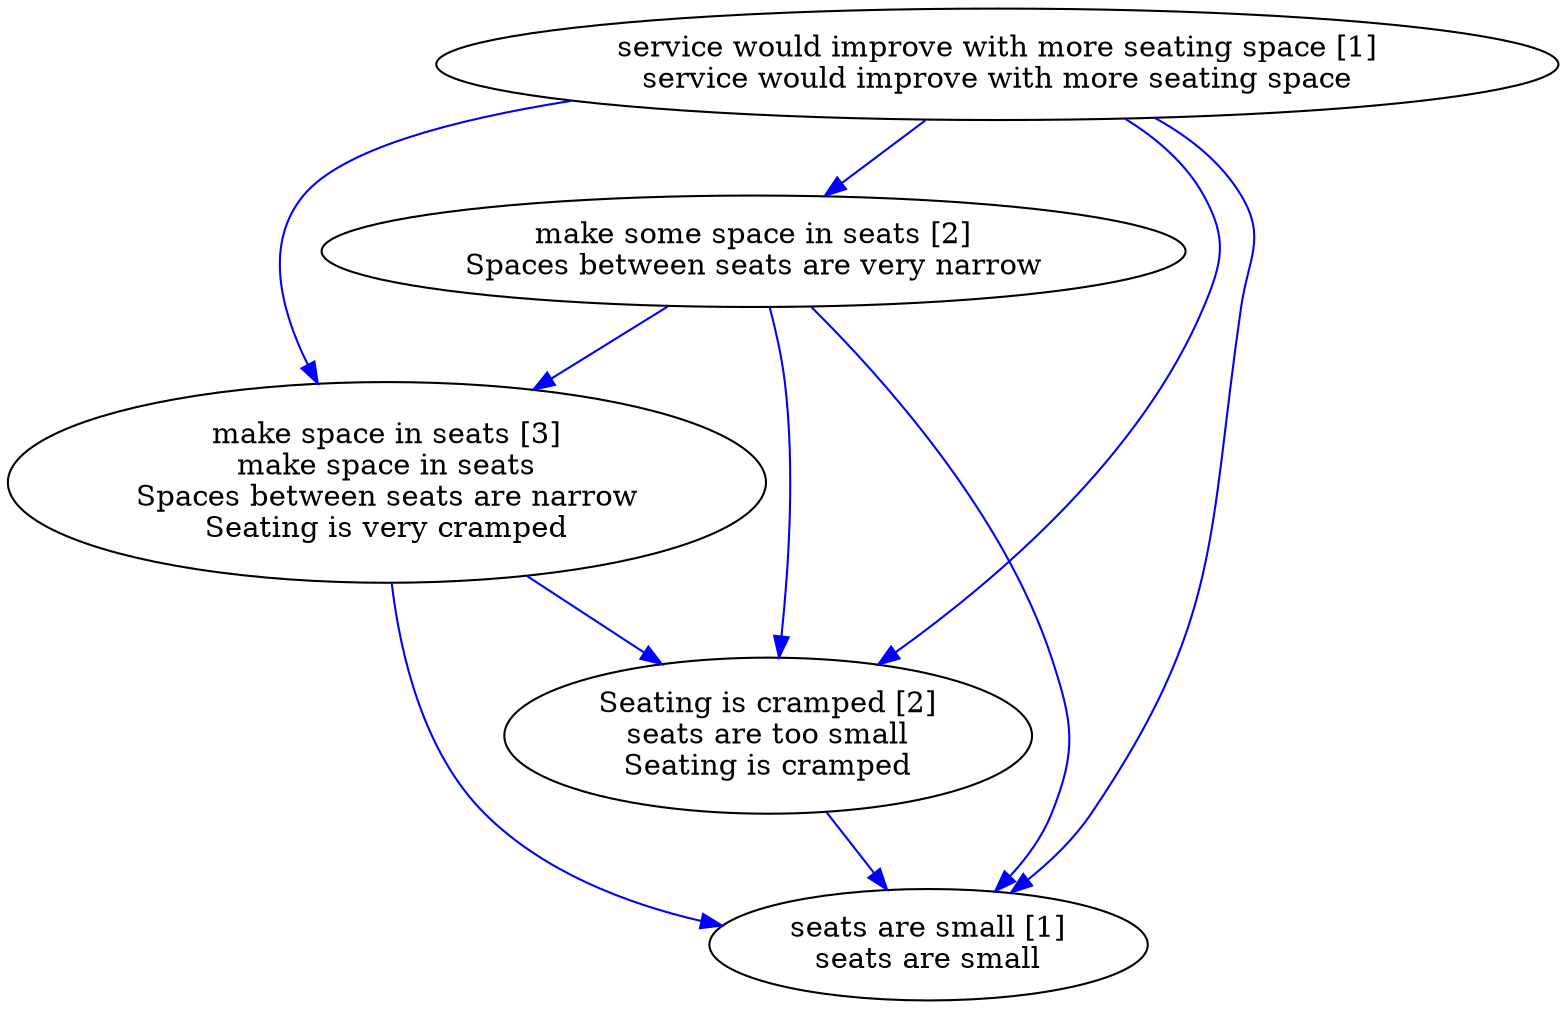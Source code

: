 digraph collapsedGraph {
"Seating is cramped [2]\nseats are too small\nSeating is cramped""make space in seats [3]\nmake space in seats\nSpaces between seats are narrow\nSeating is very cramped""make some space in seats [2]\nSpaces between seats are very narrow""seats are small [1]\nseats are small""service would improve with more seating space [1]\nservice would improve with more seating space""make some space in seats [2]\nSpaces between seats are very narrow" -> "make space in seats [3]\nmake space in seats\nSpaces between seats are narrow\nSeating is very cramped" [color=blue]
"make some space in seats [2]\nSpaces between seats are very narrow" -> "seats are small [1]\nseats are small" [color=blue]
"make space in seats [3]\nmake space in seats\nSpaces between seats are narrow\nSeating is very cramped" -> "Seating is cramped [2]\nseats are too small\nSeating is cramped" [color=blue]
"service would improve with more seating space [1]\nservice would improve with more seating space" -> "make space in seats [3]\nmake space in seats\nSpaces between seats are narrow\nSeating is very cramped" [color=blue]
"make some space in seats [2]\nSpaces between seats are very narrow" -> "Seating is cramped [2]\nseats are too small\nSeating is cramped" [color=blue]
"make space in seats [3]\nmake space in seats\nSpaces between seats are narrow\nSeating is very cramped" -> "seats are small [1]\nseats are small" [color=blue]
"service would improve with more seating space [1]\nservice would improve with more seating space" -> "Seating is cramped [2]\nseats are too small\nSeating is cramped" [color=blue]
"service would improve with more seating space [1]\nservice would improve with more seating space" -> "seats are small [1]\nseats are small" [color=blue]
"Seating is cramped [2]\nseats are too small\nSeating is cramped" -> "seats are small [1]\nseats are small" [color=blue]
"service would improve with more seating space [1]\nservice would improve with more seating space" -> "make some space in seats [2]\nSpaces between seats are very narrow" [color=blue]
}